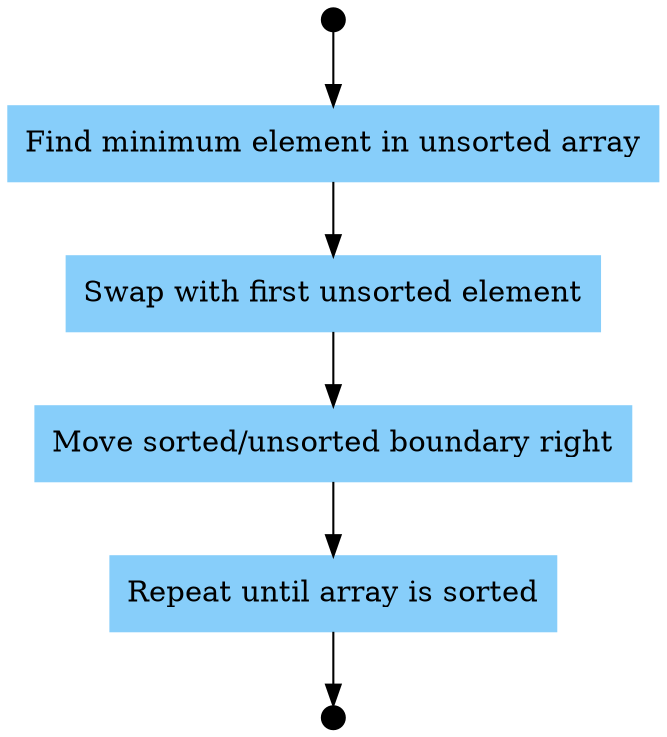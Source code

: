 digraph SelectionSort {
    node [shape=box, style="filled", color=lightskyblue];

    Start -> "Find minimum element in unsorted array";
    "Find minimum element in unsorted array" -> "Swap with first unsorted element";
    "Swap with first unsorted element" -> "Move sorted/unsorted boundary right";
    "Move sorted/unsorted boundary right" -> "Repeat until array is sorted";
    "Repeat until array is sorted" -> End;

    Start [shape=circle, label="", width=.15, style=filled, color=black];
    End [shape=circle, label="", width=.15, style=filled, color=black];
}

